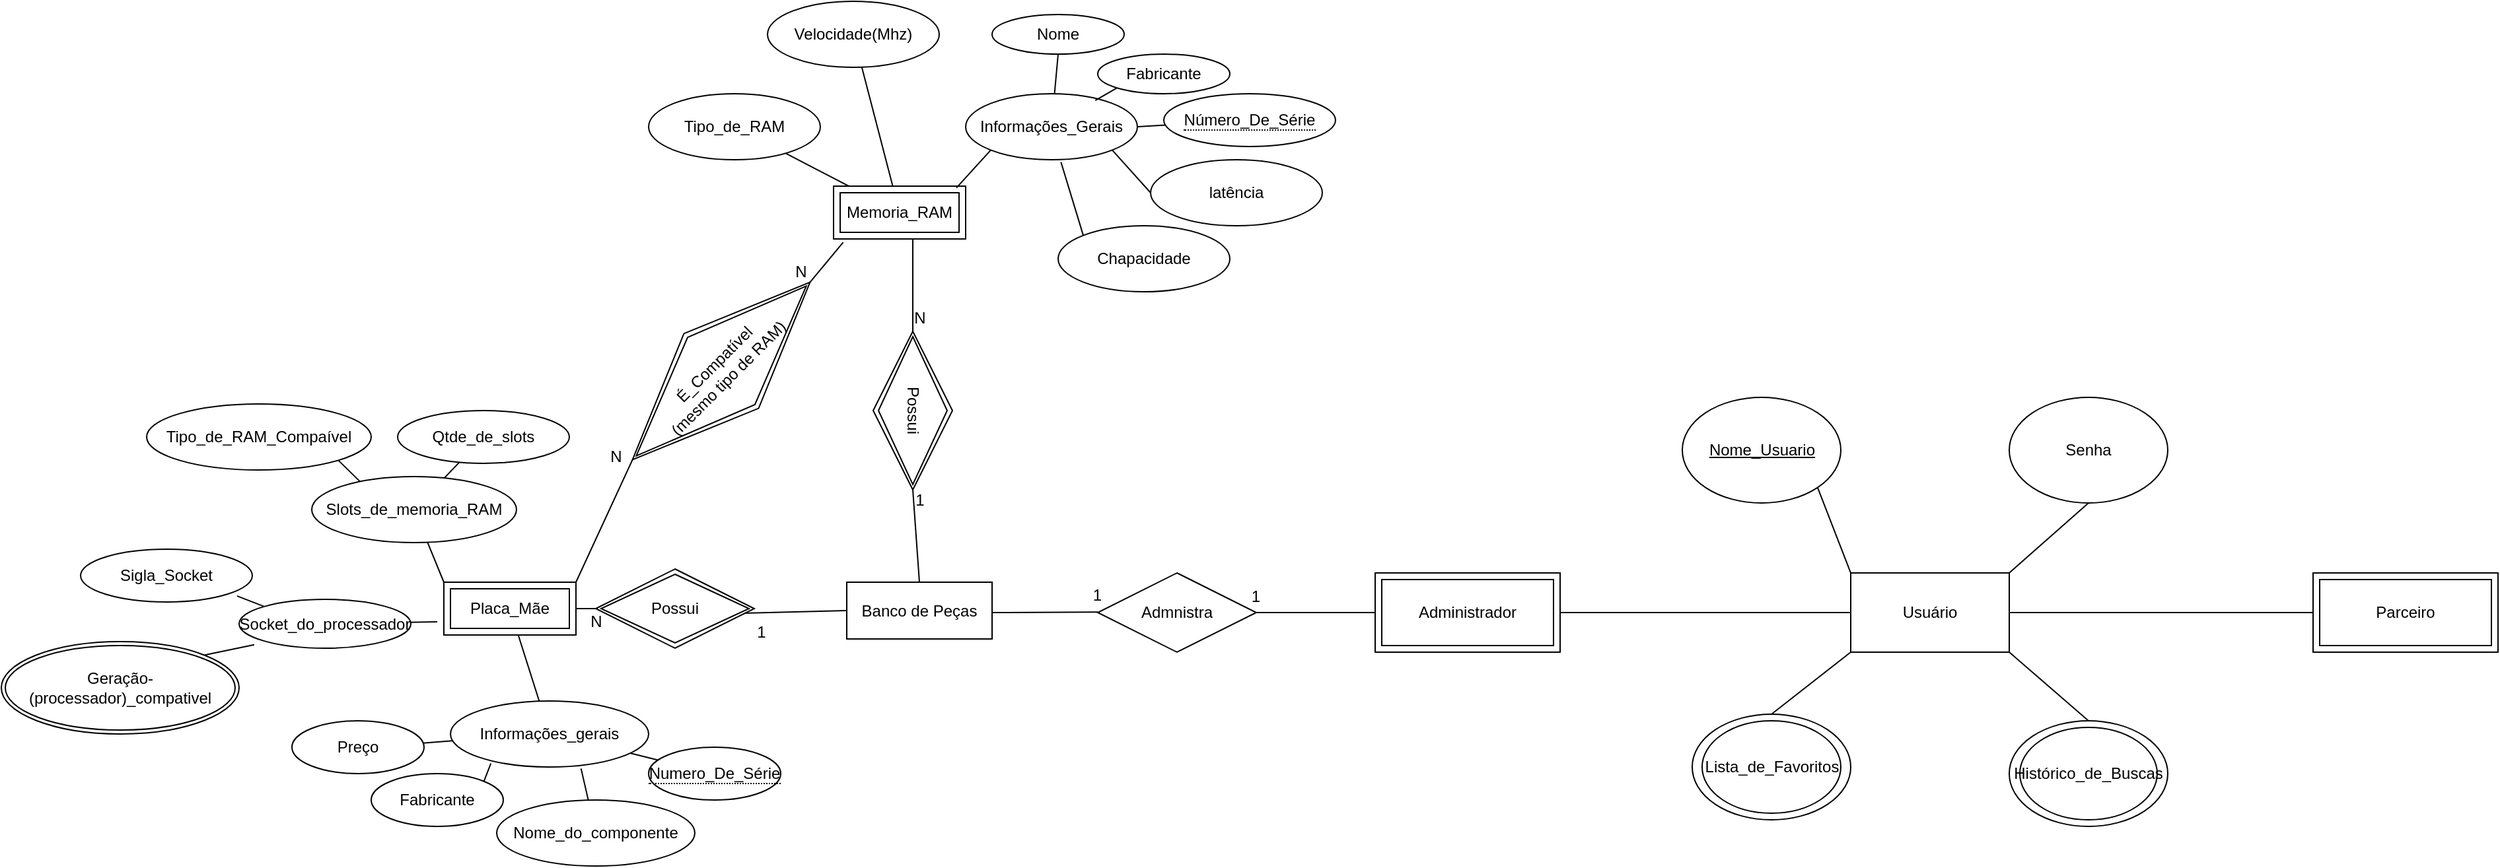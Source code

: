 <mxfile version="21.7.2" type="github">
  <diagram id="R2lEEEUBdFMjLlhIrx00" name="Page-1">
    <mxGraphModel dx="4148" dy="939" grid="1" gridSize="10" guides="1" tooltips="1" connect="1" arrows="1" fold="1" page="1" pageScale="1" pageWidth="850" pageHeight="1100" math="0" shadow="0" extFonts="Permanent Marker^https://fonts.googleapis.com/css?family=Permanent+Marker">
      <root>
        <mxCell id="0" />
        <mxCell id="1" parent="0" />
        <mxCell id="LTAQ_SRKEP-H9aSpujnp-1" value="Usuário" style="rounded=0;whiteSpace=wrap;html=1;" parent="1" vertex="1">
          <mxGeometry x="-430" y="513" width="120" height="60" as="geometry" />
        </mxCell>
        <mxCell id="LTAQ_SRKEP-H9aSpujnp-2" value="Nome_Usuario" style="ellipse;whiteSpace=wrap;html=1;fontStyle=4" parent="1" vertex="1">
          <mxGeometry x="-557.5" y="380" width="120" height="80" as="geometry" />
        </mxCell>
        <mxCell id="LTAQ_SRKEP-H9aSpujnp-3" value="Senha" style="ellipse;whiteSpace=wrap;html=1;" parent="1" vertex="1">
          <mxGeometry x="-310" y="380" width="120" height="80" as="geometry" />
        </mxCell>
        <mxCell id="LTAQ_SRKEP-H9aSpujnp-6" value="" style="endArrow=none;html=1;rounded=0;exitX=0.5;exitY=0;exitDx=0;exitDy=0;entryX=0;entryY=1;entryDx=0;entryDy=0;" parent="1" target="LTAQ_SRKEP-H9aSpujnp-1" edge="1" source="LTAQ_SRKEP-H9aSpujnp-15">
          <mxGeometry width="50" height="50" relative="1" as="geometry">
            <mxPoint x="-467.574" y="624.716" as="sourcePoint" />
            <mxPoint x="-430" y="593" as="targetPoint" />
          </mxGeometry>
        </mxCell>
        <mxCell id="LTAQ_SRKEP-H9aSpujnp-7" value="" style="endArrow=none;html=1;rounded=0;entryX=0;entryY=0;entryDx=0;entryDy=0;exitX=1;exitY=1;exitDx=0;exitDy=0;" parent="1" source="LTAQ_SRKEP-H9aSpujnp-2" target="LTAQ_SRKEP-H9aSpujnp-1" edge="1">
          <mxGeometry width="50" height="50" relative="1" as="geometry">
            <mxPoint x="-520" y="553" as="sourcePoint" />
            <mxPoint x="-470" y="503" as="targetPoint" />
          </mxGeometry>
        </mxCell>
        <mxCell id="LTAQ_SRKEP-H9aSpujnp-8" value="" style="endArrow=none;html=1;rounded=0;entryX=0.5;entryY=1;entryDx=0;entryDy=0;exitX=1;exitY=0;exitDx=0;exitDy=0;" parent="1" source="LTAQ_SRKEP-H9aSpujnp-1" target="LTAQ_SRKEP-H9aSpujnp-3" edge="1">
          <mxGeometry width="50" height="50" relative="1" as="geometry">
            <mxPoint x="-310" y="513" as="sourcePoint" />
            <mxPoint x="-260" y="463" as="targetPoint" />
          </mxGeometry>
        </mxCell>
        <mxCell id="LTAQ_SRKEP-H9aSpujnp-9" value="" style="endArrow=none;html=1;rounded=0;entryX=1;entryY=1;entryDx=0;entryDy=0;exitX=0.5;exitY=0;exitDx=0;exitDy=0;" parent="1" target="LTAQ_SRKEP-H9aSpujnp-1" edge="1" source="LTAQ_SRKEP-H9aSpujnp-17">
          <mxGeometry width="50" height="50" relative="1" as="geometry">
            <mxPoint x="-345.055" y="633.37" as="sourcePoint" />
            <mxPoint x="-230" y="563" as="targetPoint" />
          </mxGeometry>
        </mxCell>
        <mxCell id="LTAQ_SRKEP-H9aSpujnp-15" value="" style="ellipse;whiteSpace=wrap;html=1;fontColor=none;noLabel=1;labelBackgroundColor=none;" parent="1" vertex="1">
          <mxGeometry x="-550" y="620" width="120" height="80" as="geometry" />
        </mxCell>
        <mxCell id="LTAQ_SRKEP-H9aSpujnp-16" value="Lista_de_Favoritos" style="ellipse;whiteSpace=wrap;html=1;" parent="1" vertex="1">
          <mxGeometry x="-542.5" y="625" width="105" height="70" as="geometry" />
        </mxCell>
        <mxCell id="LTAQ_SRKEP-H9aSpujnp-17" value="" style="ellipse;whiteSpace=wrap;html=1;fontColor=none;noLabel=1;labelBackgroundColor=none;" parent="1" vertex="1">
          <mxGeometry x="-310" y="625" width="120" height="80" as="geometry" />
        </mxCell>
        <mxCell id="LTAQ_SRKEP-H9aSpujnp-18" value="Histórico_de_Buscas" style="ellipse;whiteSpace=wrap;html=1;" parent="1" vertex="1">
          <mxGeometry x="-302" y="630" width="104" height="70" as="geometry" />
        </mxCell>
        <mxCell id="LTAQ_SRKEP-H9aSpujnp-20" value="" style="endArrow=none;html=1;rounded=0;exitX=1;exitY=0.5;exitDx=0;exitDy=0;entryX=0;entryY=0.5;entryDx=0;entryDy=0;" parent="1" target="LTAQ_SRKEP-H9aSpujnp-1" edge="1" source="LTAQ_SRKEP-H9aSpujnp-23">
          <mxGeometry width="50" height="50" relative="1" as="geometry">
            <mxPoint x="-510.0" y="543.0" as="sourcePoint" />
            <mxPoint x="-460" y="533" as="targetPoint" />
          </mxGeometry>
        </mxCell>
        <mxCell id="LTAQ_SRKEP-H9aSpujnp-23" value="Administrador" style="shape=ext;margin=3;double=1;whiteSpace=wrap;html=1;align=center;" parent="1" vertex="1">
          <mxGeometry x="-790" y="513" width="140" height="60" as="geometry" />
        </mxCell>
        <mxCell id="LTAQ_SRKEP-H9aSpujnp-25" value="" style="endArrow=none;html=1;rounded=0;exitX=1;exitY=0.5;exitDx=0;exitDy=0;" parent="1" source="LTAQ_SRKEP-H9aSpujnp-1" target="LTAQ_SRKEP-H9aSpujnp-24" edge="1">
          <mxGeometry width="50" height="50" relative="1" as="geometry">
            <mxPoint x="-310" y="543" as="sourcePoint" />
            <mxPoint x="-210" y="543" as="targetPoint" />
          </mxGeometry>
        </mxCell>
        <mxCell id="LTAQ_SRKEP-H9aSpujnp-24" value="Parceiro" style="shape=ext;margin=3;double=1;whiteSpace=wrap;html=1;align=center;" parent="1" vertex="1">
          <mxGeometry x="-80" y="513" width="140" height="60" as="geometry" />
        </mxCell>
        <mxCell id="4MAnxMVnoImmJo_8xee9-1" value="Admnistra" style="shape=rhombus;perimeter=rhombusPerimeter;whiteSpace=wrap;html=1;align=center;" vertex="1" parent="1">
          <mxGeometry x="-1000" y="513" width="120" height="60" as="geometry" />
        </mxCell>
        <mxCell id="4MAnxMVnoImmJo_8xee9-2" value="" style="endArrow=none;html=1;rounded=0;exitX=0;exitY=0.5;exitDx=0;exitDy=0;entryX=1;entryY=0.5;entryDx=0;entryDy=0;" edge="1" parent="1" source="LTAQ_SRKEP-H9aSpujnp-23" target="4MAnxMVnoImmJo_8xee9-1">
          <mxGeometry relative="1" as="geometry">
            <mxPoint x="-880" y="550" as="sourcePoint" />
            <mxPoint x="-830" y="510" as="targetPoint" />
          </mxGeometry>
        </mxCell>
        <mxCell id="4MAnxMVnoImmJo_8xee9-3" value="1" style="resizable=0;html=1;whiteSpace=wrap;align=right;verticalAlign=bottom;" connectable="0" vertex="1" parent="4MAnxMVnoImmJo_8xee9-2">
          <mxGeometry x="1" relative="1" as="geometry">
            <mxPoint x="4" y="-4" as="offset" />
          </mxGeometry>
        </mxCell>
        <mxCell id="4MAnxMVnoImmJo_8xee9-4" value="" style="endArrow=none;html=1;rounded=0;" edge="1" parent="1">
          <mxGeometry relative="1" as="geometry">
            <mxPoint x="-1080" y="543" as="sourcePoint" />
            <mxPoint x="-1000" y="542.66" as="targetPoint" />
          </mxGeometry>
        </mxCell>
        <mxCell id="4MAnxMVnoImmJo_8xee9-5" value="1" style="resizable=0;html=1;whiteSpace=wrap;align=right;verticalAlign=bottom;" connectable="0" vertex="1" parent="4MAnxMVnoImmJo_8xee9-4">
          <mxGeometry x="1" relative="1" as="geometry">
            <mxPoint x="5" y="-4" as="offset" />
          </mxGeometry>
        </mxCell>
        <mxCell id="4MAnxMVnoImmJo_8xee9-6" value="Banco de Peças" style="whiteSpace=wrap;html=1;align=center;" vertex="1" parent="1">
          <mxGeometry x="-1190" y="520" width="110" height="43" as="geometry" />
        </mxCell>
        <mxCell id="oYfXPeK7zLLB6C0x6cgN-30" style="rounded=0;orthogonalLoop=1;jettySize=auto;html=1;endArrow=none;endFill=0;" edge="1" parent="1" target="oYfXPeK7zLLB6C0x6cgN-29">
          <mxGeometry relative="1" as="geometry">
            <mxPoint x="-1500" y="550" as="sourcePoint" />
          </mxGeometry>
        </mxCell>
        <mxCell id="oYfXPeK7zLLB6C0x6cgN-33" style="rounded=0;orthogonalLoop=1;jettySize=auto;html=1;exitX=0;exitY=0;exitDx=0;exitDy=0;endArrow=none;endFill=0;" edge="1" parent="1" source="oYfXPeK7zLLB6C0x6cgN-4" target="oYfXPeK7zLLB6C0x6cgN-25">
          <mxGeometry relative="1" as="geometry" />
        </mxCell>
        <mxCell id="oYfXPeK7zLLB6C0x6cgN-4" value="Placa_Mãe" style="shape=ext;margin=3;double=1;whiteSpace=wrap;html=1;align=center;" vertex="1" parent="1">
          <mxGeometry x="-1495" y="520" width="100" height="40" as="geometry" />
        </mxCell>
        <mxCell id="oYfXPeK7zLLB6C0x6cgN-5" value="&lt;span style=&quot;border-bottom: 1px dotted&quot;&gt;Numero_De_Série&lt;/span&gt;" style="ellipse;whiteSpace=wrap;html=1;align=center;" vertex="1" parent="1">
          <mxGeometry x="-1340" y="645" width="100" height="40" as="geometry" />
        </mxCell>
        <mxCell id="4MAnxMVnoImmJo_8xee9-8" value="" style="endArrow=none;html=1;rounded=0;entryX=0.929;entryY=0.559;entryDx=0;entryDy=0;exitX=0;exitY=0.5;exitDx=0;exitDy=0;entryPerimeter=0;" edge="1" parent="1" source="4MAnxMVnoImmJo_8xee9-6" target="oYfXPeK7zLLB6C0x6cgN-41">
          <mxGeometry relative="1" as="geometry">
            <mxPoint x="-1260" y="640" as="sourcePoint" />
            <mxPoint x="-1260.01" y="543" as="targetPoint" />
          </mxGeometry>
        </mxCell>
        <mxCell id="oYfXPeK7zLLB6C0x6cgN-47" style="rounded=0;orthogonalLoop=1;jettySize=auto;html=1;exitX=1;exitY=1;exitDx=0;exitDy=0;entryX=0.237;entryY=0.079;entryDx=0;entryDy=0;entryPerimeter=0;endArrow=none;endFill=0;" edge="1" parent="1" source="oYfXPeK7zLLB6C0x6cgN-6" target="oYfXPeK7zLLB6C0x6cgN-25">
          <mxGeometry relative="1" as="geometry" />
        </mxCell>
        <mxCell id="oYfXPeK7zLLB6C0x6cgN-6" value="Tipo_de_RAM_Compaível" style="ellipse;whiteSpace=wrap;html=1;align=center;" vertex="1" parent="1">
          <mxGeometry x="-1720" y="385" width="170" height="50" as="geometry" />
        </mxCell>
        <mxCell id="oYfXPeK7zLLB6C0x6cgN-32" style="rounded=0;orthogonalLoop=1;jettySize=auto;html=1;exitX=0.911;exitY=0.886;exitDx=0;exitDy=0;entryX=0;entryY=0;entryDx=0;entryDy=0;endArrow=none;endFill=0;exitPerimeter=0;" edge="1" parent="1" source="oYfXPeK7zLLB6C0x6cgN-44" target="oYfXPeK7zLLB6C0x6cgN-29">
          <mxGeometry relative="1" as="geometry">
            <mxPoint x="-1627.5" y="503" as="sourcePoint" />
          </mxGeometry>
        </mxCell>
        <mxCell id="oYfXPeK7zLLB6C0x6cgN-22" value="" style="rounded=0;orthogonalLoop=1;jettySize=auto;html=1;endArrow=none;endFill=0;" edge="1" parent="1" source="oYfXPeK7zLLB6C0x6cgN-11" target="oYfXPeK7zLLB6C0x6cgN-18">
          <mxGeometry relative="1" as="geometry" />
        </mxCell>
        <mxCell id="oYfXPeK7zLLB6C0x6cgN-11" value="Preço" style="ellipse;whiteSpace=wrap;html=1;align=center;" vertex="1" parent="1">
          <mxGeometry x="-1610" y="625" width="100" height="40" as="geometry" />
        </mxCell>
        <mxCell id="oYfXPeK7zLLB6C0x6cgN-20" style="rounded=0;orthogonalLoop=1;jettySize=auto;html=1;exitX=1;exitY=0;exitDx=0;exitDy=0;entryX=0.204;entryY=0.945;entryDx=0;entryDy=0;entryPerimeter=0;endArrow=none;endFill=0;" edge="1" parent="1" source="oYfXPeK7zLLB6C0x6cgN-14" target="oYfXPeK7zLLB6C0x6cgN-18">
          <mxGeometry relative="1" as="geometry" />
        </mxCell>
        <mxCell id="oYfXPeK7zLLB6C0x6cgN-14" value="Fabricante" style="ellipse;whiteSpace=wrap;html=1;align=center;" vertex="1" parent="1">
          <mxGeometry x="-1550" y="665" width="100" height="40" as="geometry" />
        </mxCell>
        <mxCell id="oYfXPeK7zLLB6C0x6cgN-78" style="rounded=0;orthogonalLoop=1;jettySize=auto;html=1;exitX=1;exitY=0;exitDx=0;exitDy=0;entryX=0.088;entryY=0.928;entryDx=0;entryDy=0;entryPerimeter=0;endArrow=none;endFill=0;" edge="1" parent="1" source="oYfXPeK7zLLB6C0x6cgN-15" target="oYfXPeK7zLLB6C0x6cgN-29">
          <mxGeometry relative="1" as="geometry" />
        </mxCell>
        <mxCell id="oYfXPeK7zLLB6C0x6cgN-15" value="Geração-(processador)_compativel" style="ellipse;shape=doubleEllipse;margin=3;whiteSpace=wrap;html=1;align=center;" vertex="1" parent="1">
          <mxGeometry x="-1830" y="565" width="180" height="70" as="geometry" />
        </mxCell>
        <mxCell id="oYfXPeK7zLLB6C0x6cgN-19" style="rounded=0;orthogonalLoop=1;jettySize=auto;html=1;entryX=0.659;entryY=1.024;entryDx=0;entryDy=0;entryPerimeter=0;endArrow=none;endFill=0;" edge="1" parent="1" source="oYfXPeK7zLLB6C0x6cgN-16" target="oYfXPeK7zLLB6C0x6cgN-18">
          <mxGeometry relative="1" as="geometry">
            <mxPoint x="-1440" y="680" as="sourcePoint" />
          </mxGeometry>
        </mxCell>
        <mxCell id="oYfXPeK7zLLB6C0x6cgN-16" value="Nome_do_componente" style="ellipse;whiteSpace=wrap;html=1;align=center;" vertex="1" parent="1">
          <mxGeometry x="-1455" y="685" width="150" height="50" as="geometry" />
        </mxCell>
        <mxCell id="oYfXPeK7zLLB6C0x6cgN-28" value="" style="rounded=0;orthogonalLoop=1;jettySize=auto;html=1;endArrow=none;endFill=0;" edge="1" parent="1" source="oYfXPeK7zLLB6C0x6cgN-17" target="oYfXPeK7zLLB6C0x6cgN-25">
          <mxGeometry relative="1" as="geometry" />
        </mxCell>
        <mxCell id="oYfXPeK7zLLB6C0x6cgN-17" value="Qtde_de_slots" style="ellipse;whiteSpace=wrap;html=1;align=center;" vertex="1" parent="1">
          <mxGeometry x="-1530" y="390" width="130" height="40" as="geometry" />
        </mxCell>
        <mxCell id="oYfXPeK7zLLB6C0x6cgN-21" value="" style="rounded=0;orthogonalLoop=1;jettySize=auto;html=1;endArrow=none;endFill=0;" edge="1" parent="1" source="oYfXPeK7zLLB6C0x6cgN-18" target="oYfXPeK7zLLB6C0x6cgN-5">
          <mxGeometry relative="1" as="geometry" />
        </mxCell>
        <mxCell id="oYfXPeK7zLLB6C0x6cgN-43" style="rounded=0;orthogonalLoop=1;jettySize=auto;html=1;endArrow=none;endFill=0;" edge="1" parent="1" source="oYfXPeK7zLLB6C0x6cgN-18" target="oYfXPeK7zLLB6C0x6cgN-4">
          <mxGeometry relative="1" as="geometry" />
        </mxCell>
        <mxCell id="oYfXPeK7zLLB6C0x6cgN-18" value="Informações_gerais" style="ellipse;whiteSpace=wrap;html=1;align=center;" vertex="1" parent="1">
          <mxGeometry x="-1490" y="610" width="150" height="50" as="geometry" />
        </mxCell>
        <mxCell id="oYfXPeK7zLLB6C0x6cgN-25" value="Slots_de_memoria_RAM" style="ellipse;whiteSpace=wrap;html=1;" vertex="1" parent="1">
          <mxGeometry x="-1595" y="440" width="155" height="50" as="geometry" />
        </mxCell>
        <mxCell id="oYfXPeK7zLLB6C0x6cgN-29" value="Socket_do_processador" style="ellipse;whiteSpace=wrap;html=1;align=center;" vertex="1" parent="1">
          <mxGeometry x="-1650" y="533" width="130" height="37" as="geometry" />
        </mxCell>
        <mxCell id="oYfXPeK7zLLB6C0x6cgN-37" style="rounded=0;orthogonalLoop=1;jettySize=auto;html=1;exitX=0;exitY=0.5;exitDx=0;exitDy=0;entryX=1;entryY=0.5;entryDx=0;entryDy=0;endArrow=none;endFill=0;" edge="1" parent="1" target="oYfXPeK7zLLB6C0x6cgN-4">
          <mxGeometry relative="1" as="geometry">
            <mxPoint x="-1380" y="540" as="sourcePoint" />
          </mxGeometry>
        </mxCell>
        <mxCell id="oYfXPeK7zLLB6C0x6cgN-39" value="N&lt;br&gt;" style="text;html=1;align=center;verticalAlign=middle;resizable=0;points=[];autosize=1;strokeColor=none;fillColor=none;" vertex="1" parent="1">
          <mxGeometry x="-1395" y="535" width="30" height="30" as="geometry" />
        </mxCell>
        <mxCell id="oYfXPeK7zLLB6C0x6cgN-40" value="&lt;br&gt;1" style="text;html=1;align=center;verticalAlign=middle;resizable=0;points=[];autosize=1;strokeColor=none;fillColor=none;" vertex="1" parent="1">
          <mxGeometry x="-1270" y="530" width="30" height="40" as="geometry" />
        </mxCell>
        <mxCell id="oYfXPeK7zLLB6C0x6cgN-41" value="Possui" style="shape=rhombus;double=1;perimeter=rhombusPerimeter;whiteSpace=wrap;html=1;align=center;" vertex="1" parent="1">
          <mxGeometry x="-1380" y="510" width="120" height="60" as="geometry" />
        </mxCell>
        <mxCell id="oYfXPeK7zLLB6C0x6cgN-42" value="Memoria_RAM" style="shape=ext;margin=3;double=1;whiteSpace=wrap;html=1;align=center;" vertex="1" parent="1">
          <mxGeometry x="-1200" y="220" width="100" height="40" as="geometry" />
        </mxCell>
        <mxCell id="oYfXPeK7zLLB6C0x6cgN-44" value="Sigla_Socket" style="ellipse;whiteSpace=wrap;html=1;align=center;" vertex="1" parent="1">
          <mxGeometry x="-1770" y="495" width="130" height="40" as="geometry" />
        </mxCell>
        <mxCell id="oYfXPeK7zLLB6C0x6cgN-49" value="&lt;br&gt;1" style="text;html=1;align=center;verticalAlign=middle;resizable=0;points=[];autosize=1;strokeColor=none;fillColor=none;" vertex="1" parent="1">
          <mxGeometry x="-1150" y="430" width="30" height="40" as="geometry" />
        </mxCell>
        <mxCell id="oYfXPeK7zLLB6C0x6cgN-51" style="edgeStyle=orthogonalEdgeStyle;rounded=0;orthogonalLoop=1;jettySize=auto;html=1;exitX=0;exitY=0.5;exitDx=0;exitDy=0;endArrow=none;endFill=0;" edge="1" parent="1" source="oYfXPeK7zLLB6C0x6cgN-50" target="oYfXPeK7zLLB6C0x6cgN-42">
          <mxGeometry relative="1" as="geometry">
            <Array as="points">
              <mxPoint x="-1140" y="280" />
              <mxPoint x="-1140" y="280" />
            </Array>
          </mxGeometry>
        </mxCell>
        <mxCell id="oYfXPeK7zLLB6C0x6cgN-52" style="rounded=0;orthogonalLoop=1;jettySize=auto;html=1;exitX=1;exitY=0.5;exitDx=0;exitDy=0;endArrow=none;endFill=0;entryX=0.5;entryY=0;entryDx=0;entryDy=0;" edge="1" parent="1" source="oYfXPeK7zLLB6C0x6cgN-50" target="4MAnxMVnoImmJo_8xee9-6">
          <mxGeometry relative="1" as="geometry" />
        </mxCell>
        <mxCell id="oYfXPeK7zLLB6C0x6cgN-50" value="Possui" style="shape=rhombus;double=1;perimeter=rhombusPerimeter;whiteSpace=wrap;html=1;align=center;rotation=90;" vertex="1" parent="1">
          <mxGeometry x="-1200" y="360" width="120" height="60" as="geometry" />
        </mxCell>
        <mxCell id="oYfXPeK7zLLB6C0x6cgN-53" value="N" style="text;html=1;align=center;verticalAlign=middle;resizable=0;points=[];autosize=1;strokeColor=none;fillColor=none;" vertex="1" parent="1">
          <mxGeometry x="-1150" y="305" width="30" height="30" as="geometry" />
        </mxCell>
        <mxCell id="oYfXPeK7zLLB6C0x6cgN-56" style="rounded=0;orthogonalLoop=1;jettySize=auto;html=1;exitX=0;exitY=1;exitDx=0;exitDy=0;entryX=0.93;entryY=0.032;entryDx=0;entryDy=0;entryPerimeter=0;endArrow=none;endFill=0;" edge="1" parent="1" source="oYfXPeK7zLLB6C0x6cgN-55" target="oYfXPeK7zLLB6C0x6cgN-42">
          <mxGeometry relative="1" as="geometry" />
        </mxCell>
        <mxCell id="oYfXPeK7zLLB6C0x6cgN-55" value="Informações_Gerais" style="ellipse;whiteSpace=wrap;html=1;align=center;" vertex="1" parent="1">
          <mxGeometry x="-1100" y="150" width="130" height="50" as="geometry" />
        </mxCell>
        <mxCell id="oYfXPeK7zLLB6C0x6cgN-59" style="rounded=0;orthogonalLoop=1;jettySize=auto;html=1;entryX=1;entryY=0.5;entryDx=0;entryDy=0;endArrow=none;endFill=0;" edge="1" parent="1" source="oYfXPeK7zLLB6C0x6cgN-58" target="oYfXPeK7zLLB6C0x6cgN-55">
          <mxGeometry relative="1" as="geometry" />
        </mxCell>
        <mxCell id="oYfXPeK7zLLB6C0x6cgN-58" value="&lt;span style=&quot;border-bottom: 1px dotted&quot;&gt;Número_De_Série&lt;/span&gt;" style="ellipse;whiteSpace=wrap;html=1;align=center;" vertex="1" parent="1">
          <mxGeometry x="-950" y="150" width="130" height="40" as="geometry" />
        </mxCell>
        <mxCell id="oYfXPeK7zLLB6C0x6cgN-66" style="rounded=0;orthogonalLoop=1;jettySize=auto;html=1;endArrow=none;endFill=0;" edge="1" parent="1" source="oYfXPeK7zLLB6C0x6cgN-60" target="oYfXPeK7zLLB6C0x6cgN-42">
          <mxGeometry relative="1" as="geometry" />
        </mxCell>
        <mxCell id="oYfXPeK7zLLB6C0x6cgN-60" value="Velocidade(Mhz)" style="ellipse;whiteSpace=wrap;html=1;align=center;" vertex="1" parent="1">
          <mxGeometry x="-1250" y="80" width="130" height="50" as="geometry" />
        </mxCell>
        <mxCell id="oYfXPeK7zLLB6C0x6cgN-69" style="rounded=0;orthogonalLoop=1;jettySize=auto;html=1;exitX=0.5;exitY=1;exitDx=0;exitDy=0;endArrow=none;endFill=0;" edge="1" parent="1" source="oYfXPeK7zLLB6C0x6cgN-61" target="oYfXPeK7zLLB6C0x6cgN-55">
          <mxGeometry relative="1" as="geometry" />
        </mxCell>
        <mxCell id="oYfXPeK7zLLB6C0x6cgN-61" value="Nome" style="ellipse;whiteSpace=wrap;html=1;align=center;" vertex="1" parent="1">
          <mxGeometry x="-1080" y="90" width="100" height="30" as="geometry" />
        </mxCell>
        <mxCell id="oYfXPeK7zLLB6C0x6cgN-68" style="rounded=0;orthogonalLoop=1;jettySize=auto;html=1;exitX=0;exitY=1;exitDx=0;exitDy=0;entryX=0.755;entryY=0.102;entryDx=0;entryDy=0;entryPerimeter=0;endArrow=none;endFill=0;" edge="1" parent="1" source="oYfXPeK7zLLB6C0x6cgN-62" target="oYfXPeK7zLLB6C0x6cgN-55">
          <mxGeometry relative="1" as="geometry" />
        </mxCell>
        <mxCell id="oYfXPeK7zLLB6C0x6cgN-62" value="Fabricante" style="ellipse;whiteSpace=wrap;html=1;align=center;" vertex="1" parent="1">
          <mxGeometry x="-1000" y="120" width="100" height="30" as="geometry" />
        </mxCell>
        <mxCell id="oYfXPeK7zLLB6C0x6cgN-70" style="rounded=0;orthogonalLoop=1;jettySize=auto;html=1;exitX=0;exitY=0.5;exitDx=0;exitDy=0;entryX=1;entryY=1;entryDx=0;entryDy=0;endArrow=none;endFill=0;" edge="1" parent="1" source="oYfXPeK7zLLB6C0x6cgN-63" target="oYfXPeK7zLLB6C0x6cgN-55">
          <mxGeometry relative="1" as="geometry" />
        </mxCell>
        <mxCell id="oYfXPeK7zLLB6C0x6cgN-63" value="latência" style="ellipse;whiteSpace=wrap;html=1;align=center;" vertex="1" parent="1">
          <mxGeometry x="-960" y="200" width="130" height="50" as="geometry" />
        </mxCell>
        <mxCell id="oYfXPeK7zLLB6C0x6cgN-71" style="rounded=0;orthogonalLoop=1;jettySize=auto;html=1;exitX=0;exitY=0;exitDx=0;exitDy=0;entryX=0.555;entryY=1.035;entryDx=0;entryDy=0;entryPerimeter=0;endArrow=none;endFill=0;" edge="1" parent="1" source="oYfXPeK7zLLB6C0x6cgN-64" target="oYfXPeK7zLLB6C0x6cgN-55">
          <mxGeometry relative="1" as="geometry" />
        </mxCell>
        <mxCell id="oYfXPeK7zLLB6C0x6cgN-64" value="Chapacidade" style="ellipse;whiteSpace=wrap;html=1;align=center;" vertex="1" parent="1">
          <mxGeometry x="-1030" y="250" width="130" height="50" as="geometry" />
        </mxCell>
        <mxCell id="oYfXPeK7zLLB6C0x6cgN-67" value="" style="rounded=0;orthogonalLoop=1;jettySize=auto;html=1;endArrow=none;endFill=0;" edge="1" parent="1" source="oYfXPeK7zLLB6C0x6cgN-65" target="oYfXPeK7zLLB6C0x6cgN-42">
          <mxGeometry relative="1" as="geometry" />
        </mxCell>
        <mxCell id="oYfXPeK7zLLB6C0x6cgN-65" value="Tipo_de_RAM" style="ellipse;whiteSpace=wrap;html=1;align=center;" vertex="1" parent="1">
          <mxGeometry x="-1340" y="150" width="130" height="50" as="geometry" />
        </mxCell>
        <mxCell id="oYfXPeK7zLLB6C0x6cgN-73" style="rounded=0;orthogonalLoop=1;jettySize=auto;html=1;exitX=1;exitY=0.5;exitDx=0;exitDy=0;entryX=0.073;entryY=1.063;entryDx=0;entryDy=0;entryPerimeter=0;endArrow=none;endFill=0;" edge="1" parent="1" source="oYfXPeK7zLLB6C0x6cgN-72" target="oYfXPeK7zLLB6C0x6cgN-42">
          <mxGeometry relative="1" as="geometry" />
        </mxCell>
        <mxCell id="oYfXPeK7zLLB6C0x6cgN-74" style="rounded=0;orthogonalLoop=1;jettySize=auto;html=1;exitX=0;exitY=0.5;exitDx=0;exitDy=0;entryX=1;entryY=0;entryDx=0;entryDy=0;endArrow=none;endFill=0;" edge="1" parent="1" source="oYfXPeK7zLLB6C0x6cgN-72" target="oYfXPeK7zLLB6C0x6cgN-4">
          <mxGeometry relative="1" as="geometry" />
        </mxCell>
        <mxCell id="oYfXPeK7zLLB6C0x6cgN-72" value="É_Compatível&lt;br&gt;(mesmo tipo de RAM)" style="shape=rhombus;double=1;perimeter=rhombusPerimeter;whiteSpace=wrap;html=1;align=center;rotation=-45;" vertex="1" parent="1">
          <mxGeometry x="-1380" y="320" width="190" height="80" as="geometry" />
        </mxCell>
        <mxCell id="oYfXPeK7zLLB6C0x6cgN-75" value="N" style="text;html=1;align=center;verticalAlign=middle;resizable=0;points=[];autosize=1;strokeColor=none;fillColor=none;" vertex="1" parent="1">
          <mxGeometry x="-1240" y="270" width="30" height="30" as="geometry" />
        </mxCell>
        <mxCell id="oYfXPeK7zLLB6C0x6cgN-76" value="N" style="text;html=1;align=center;verticalAlign=middle;resizable=0;points=[];autosize=1;strokeColor=none;fillColor=none;" vertex="1" parent="1">
          <mxGeometry x="-1380" y="410" width="30" height="30" as="geometry" />
        </mxCell>
      </root>
    </mxGraphModel>
  </diagram>
</mxfile>
